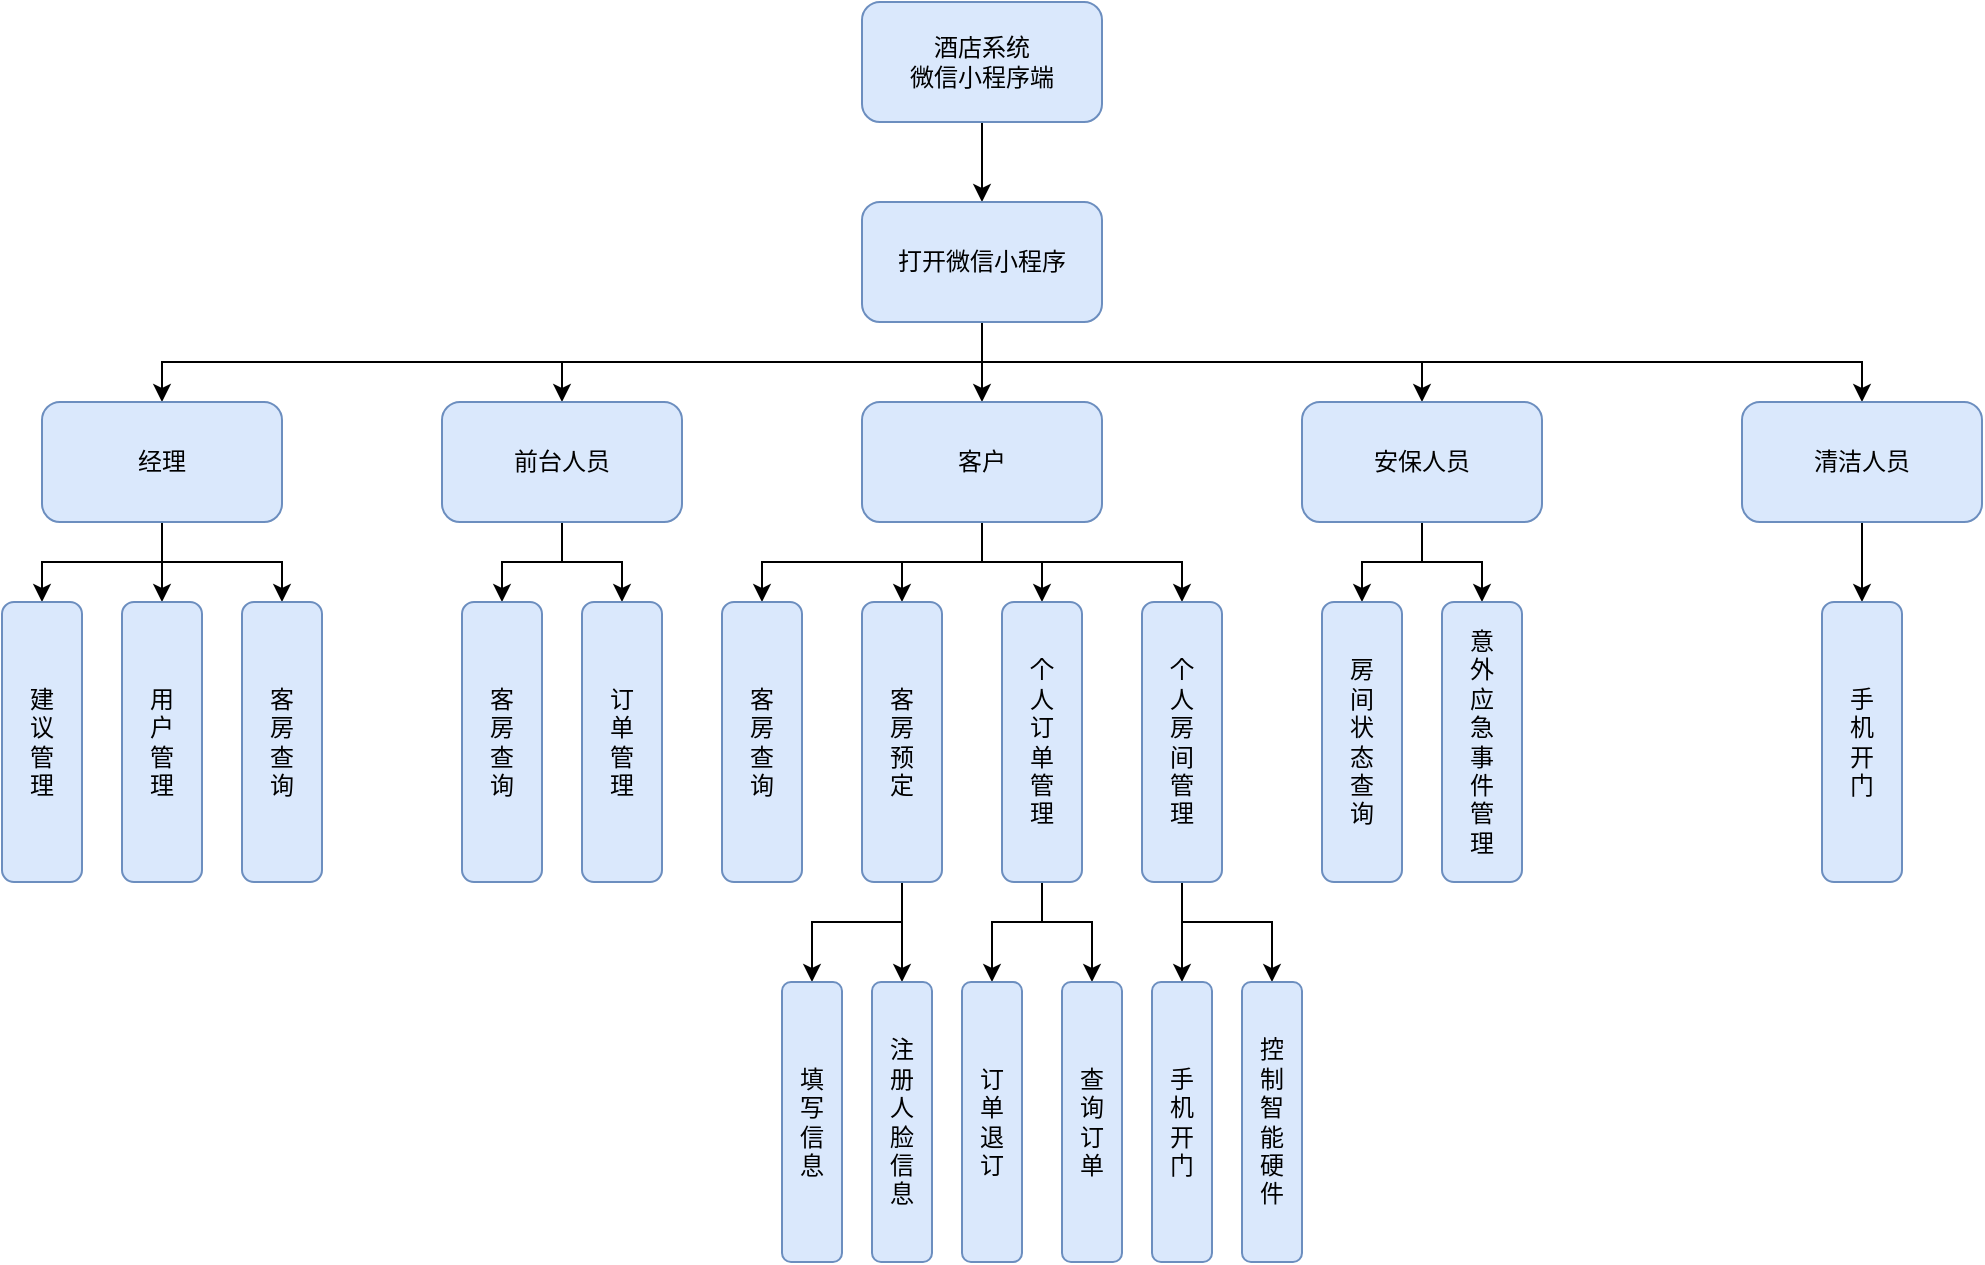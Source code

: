 <mxfile version="13.7.9" type="device"><diagram id="FxMbpyDDI_e7r2kE3yq9" name="Page-1"><mxGraphModel dx="1425" dy="836" grid="1" gridSize="10" guides="1" tooltips="1" connect="1" arrows="1" fold="1" page="1" pageScale="1" pageWidth="3300" pageHeight="4681" math="0" shadow="0"><root><mxCell id="0"/><mxCell id="1" parent="0"/><mxCell id="kzuon1sbpij1DsOQeoOr-3" style="edgeStyle=orthogonalEdgeStyle;rounded=0;orthogonalLoop=1;jettySize=auto;html=1;entryX=0.5;entryY=0;entryDx=0;entryDy=0;shadow=0;sketch=0;" parent="1" source="kzuon1sbpij1DsOQeoOr-1" target="kzuon1sbpij1DsOQeoOr-2" edge="1"><mxGeometry relative="1" as="geometry"/></mxCell><mxCell id="kzuon1sbpij1DsOQeoOr-1" value="酒店系统&lt;br&gt;微信小程序端" style="rounded=1;whiteSpace=wrap;html=1;fillColor=#dae8fc;strokeColor=#6c8ebf;shadow=0;glass=0;sketch=0;" parent="1" vertex="1"><mxGeometry x="790" y="150" width="120" height="60" as="geometry"/></mxCell><mxCell id="kzuon1sbpij1DsOQeoOr-7" style="edgeStyle=orthogonalEdgeStyle;rounded=0;orthogonalLoop=1;jettySize=auto;html=1;shadow=0;sketch=0;" parent="1" source="kzuon1sbpij1DsOQeoOr-2" target="kzuon1sbpij1DsOQeoOr-5" edge="1"><mxGeometry relative="1" as="geometry"/></mxCell><mxCell id="kzuon1sbpij1DsOQeoOr-12" style="edgeStyle=orthogonalEdgeStyle;rounded=0;orthogonalLoop=1;jettySize=auto;html=1;entryX=0.5;entryY=0;entryDx=0;entryDy=0;shadow=0;sketch=0;" parent="1" source="kzuon1sbpij1DsOQeoOr-2" target="kzuon1sbpij1DsOQeoOr-4" edge="1"><mxGeometry relative="1" as="geometry"><Array as="points"><mxPoint x="850" y="330"/><mxPoint x="640" y="330"/></Array></mxGeometry></mxCell><mxCell id="xIxj1vAI5MPoe2uR_3SQ-5" style="edgeStyle=orthogonalEdgeStyle;rounded=0;orthogonalLoop=1;jettySize=auto;html=1;shadow=0;sketch=0;" parent="1" source="kzuon1sbpij1DsOQeoOr-2" target="kzuon1sbpij1DsOQeoOr-8" edge="1"><mxGeometry relative="1" as="geometry"><Array as="points"><mxPoint x="850" y="330"/><mxPoint x="1070" y="330"/></Array></mxGeometry></mxCell><mxCell id="mALoSVEETZXP9PL1fo5P-23" style="edgeStyle=orthogonalEdgeStyle;rounded=0;orthogonalLoop=1;jettySize=auto;html=1;" edge="1" parent="1" source="kzuon1sbpij1DsOQeoOr-2" target="mALoSVEETZXP9PL1fo5P-22"><mxGeometry relative="1" as="geometry"><Array as="points"><mxPoint x="850" y="330"/><mxPoint x="1290" y="330"/></Array></mxGeometry></mxCell><mxCell id="mALoSVEETZXP9PL1fo5P-37" style="edgeStyle=orthogonalEdgeStyle;rounded=0;orthogonalLoop=1;jettySize=auto;html=1;entryX=0.5;entryY=0;entryDx=0;entryDy=0;" edge="1" parent="1" source="kzuon1sbpij1DsOQeoOr-2" target="mALoSVEETZXP9PL1fo5P-30"><mxGeometry relative="1" as="geometry"><Array as="points"><mxPoint x="850" y="330"/><mxPoint x="440" y="330"/></Array></mxGeometry></mxCell><mxCell id="kzuon1sbpij1DsOQeoOr-2" value="打开微信小程序" style="rounded=1;whiteSpace=wrap;html=1;fillColor=#dae8fc;strokeColor=#6c8ebf;shadow=0;sketch=0;" parent="1" vertex="1"><mxGeometry x="790" y="250" width="120" height="60" as="geometry"/></mxCell><mxCell id="mALoSVEETZXP9PL1fo5P-35" style="edgeStyle=orthogonalEdgeStyle;rounded=0;orthogonalLoop=1;jettySize=auto;html=1;entryX=0.5;entryY=0;entryDx=0;entryDy=0;" edge="1" parent="1" source="kzuon1sbpij1DsOQeoOr-4" target="kzuon1sbpij1DsOQeoOr-16"><mxGeometry relative="1" as="geometry"/></mxCell><mxCell id="mALoSVEETZXP9PL1fo5P-36" style="edgeStyle=orthogonalEdgeStyle;rounded=0;orthogonalLoop=1;jettySize=auto;html=1;entryX=0.5;entryY=0;entryDx=0;entryDy=0;" edge="1" parent="1" source="kzuon1sbpij1DsOQeoOr-4" target="kzuon1sbpij1DsOQeoOr-17"><mxGeometry relative="1" as="geometry"/></mxCell><mxCell id="kzuon1sbpij1DsOQeoOr-4" value="前台人员" style="rounded=1;whiteSpace=wrap;html=1;fillColor=#dae8fc;strokeColor=#6c8ebf;shadow=0;sketch=0;" parent="1" vertex="1"><mxGeometry x="580" y="350" width="120" height="60" as="geometry"/></mxCell><mxCell id="mALoSVEETZXP9PL1fo5P-9" style="edgeStyle=orthogonalEdgeStyle;rounded=0;orthogonalLoop=1;jettySize=auto;html=1;entryX=0.5;entryY=0;entryDx=0;entryDy=0;" edge="1" parent="1" source="kzuon1sbpij1DsOQeoOr-5" target="kzuon1sbpij1DsOQeoOr-14"><mxGeometry relative="1" as="geometry"/></mxCell><mxCell id="mALoSVEETZXP9PL1fo5P-19" style="edgeStyle=orthogonalEdgeStyle;rounded=0;orthogonalLoop=1;jettySize=auto;html=1;entryX=0.5;entryY=0;entryDx=0;entryDy=0;" edge="1" parent="1" source="kzuon1sbpij1DsOQeoOr-5" target="kzuon1sbpij1DsOQeoOr-15"><mxGeometry relative="1" as="geometry"/></mxCell><mxCell id="mALoSVEETZXP9PL1fo5P-20" style="edgeStyle=orthogonalEdgeStyle;rounded=0;orthogonalLoop=1;jettySize=auto;html=1;entryX=0.5;entryY=0;entryDx=0;entryDy=0;" edge="1" parent="1" source="kzuon1sbpij1DsOQeoOr-5" target="xIxj1vAI5MPoe2uR_3SQ-1"><mxGeometry relative="1" as="geometry"><Array as="points"><mxPoint x="850" y="430"/><mxPoint x="950" y="430"/></Array></mxGeometry></mxCell><mxCell id="mALoSVEETZXP9PL1fo5P-21" style="edgeStyle=orthogonalEdgeStyle;rounded=0;orthogonalLoop=1;jettySize=auto;html=1;entryX=0.5;entryY=0;entryDx=0;entryDy=0;" edge="1" parent="1" source="kzuon1sbpij1DsOQeoOr-5" target="kzuon1sbpij1DsOQeoOr-13"><mxGeometry relative="1" as="geometry"><Array as="points"><mxPoint x="850" y="430"/><mxPoint x="740" y="430"/></Array></mxGeometry></mxCell><mxCell id="kzuon1sbpij1DsOQeoOr-5" value="客户" style="rounded=1;whiteSpace=wrap;html=1;fillColor=#dae8fc;strokeColor=#6c8ebf;shadow=0;sketch=0;" parent="1" vertex="1"><mxGeometry x="790" y="350" width="120" height="60" as="geometry"/></mxCell><mxCell id="xIxj1vAI5MPoe2uR_3SQ-23" style="edgeStyle=orthogonalEdgeStyle;rounded=0;orthogonalLoop=1;jettySize=auto;html=1;entryX=0.5;entryY=0;entryDx=0;entryDy=0;shadow=0;sketch=0;" parent="1" source="kzuon1sbpij1DsOQeoOr-8" target="xIxj1vAI5MPoe2uR_3SQ-3" edge="1"><mxGeometry relative="1" as="geometry"/></mxCell><mxCell id="xIxj1vAI5MPoe2uR_3SQ-24" style="edgeStyle=orthogonalEdgeStyle;rounded=0;orthogonalLoop=1;jettySize=auto;html=1;entryX=0.5;entryY=0;entryDx=0;entryDy=0;shadow=0;sketch=0;" parent="1" source="kzuon1sbpij1DsOQeoOr-8" target="xIxj1vAI5MPoe2uR_3SQ-2" edge="1"><mxGeometry relative="1" as="geometry"/></mxCell><mxCell id="kzuon1sbpij1DsOQeoOr-8" value="安保人员" style="rounded=1;whiteSpace=wrap;html=1;fillColor=#dae8fc;strokeColor=#6c8ebf;shadow=0;sketch=0;" parent="1" vertex="1"><mxGeometry x="1010" y="350" width="120" height="60" as="geometry"/></mxCell><mxCell id="kzuon1sbpij1DsOQeoOr-13" value="&lt;span&gt;客&lt;/span&gt;&lt;br&gt;&lt;span&gt;房&lt;/span&gt;&lt;br&gt;&lt;span&gt;查&lt;/span&gt;&lt;br&gt;&lt;span&gt;询&lt;/span&gt;" style="rounded=1;whiteSpace=wrap;html=1;fillColor=#dae8fc;strokeColor=#6c8ebf;shadow=0;sketch=0;" parent="1" vertex="1"><mxGeometry x="720" y="450" width="40" height="140" as="geometry"/></mxCell><mxCell id="mALoSVEETZXP9PL1fo5P-15" style="edgeStyle=orthogonalEdgeStyle;rounded=0;orthogonalLoop=1;jettySize=auto;html=1;" edge="1" parent="1" source="kzuon1sbpij1DsOQeoOr-14" target="mALoSVEETZXP9PL1fo5P-6"><mxGeometry relative="1" as="geometry"><Array as="points"><mxPoint x="880" y="610"/><mxPoint x="905" y="610"/></Array></mxGeometry></mxCell><mxCell id="mALoSVEETZXP9PL1fo5P-16" style="edgeStyle=orthogonalEdgeStyle;rounded=0;orthogonalLoop=1;jettySize=auto;html=1;" edge="1" parent="1" source="kzuon1sbpij1DsOQeoOr-14" target="mALoSVEETZXP9PL1fo5P-5"><mxGeometry relative="1" as="geometry"><Array as="points"><mxPoint x="880" y="610"/><mxPoint x="855" y="610"/></Array></mxGeometry></mxCell><mxCell id="kzuon1sbpij1DsOQeoOr-14" value="个&lt;br&gt;人&lt;br&gt;订&lt;br&gt;单&lt;br&gt;管&lt;br&gt;理" style="rounded=1;whiteSpace=wrap;html=1;fillColor=#dae8fc;strokeColor=#6c8ebf;shadow=0;sketch=0;" parent="1" vertex="1"><mxGeometry x="860" y="450" width="40" height="140" as="geometry"/></mxCell><mxCell id="mALoSVEETZXP9PL1fo5P-17" style="edgeStyle=orthogonalEdgeStyle;rounded=0;orthogonalLoop=1;jettySize=auto;html=1;" edge="1" parent="1" source="kzuon1sbpij1DsOQeoOr-15" target="mALoSVEETZXP9PL1fo5P-1"><mxGeometry relative="1" as="geometry"><Array as="points"><mxPoint x="810" y="610"/><mxPoint x="765" y="610"/></Array></mxGeometry></mxCell><mxCell id="mALoSVEETZXP9PL1fo5P-18" style="edgeStyle=orthogonalEdgeStyle;rounded=0;orthogonalLoop=1;jettySize=auto;html=1;" edge="1" parent="1" source="kzuon1sbpij1DsOQeoOr-15" target="mALoSVEETZXP9PL1fo5P-2"><mxGeometry relative="1" as="geometry"/></mxCell><mxCell id="kzuon1sbpij1DsOQeoOr-15" value="客&lt;br&gt;房&lt;br&gt;预&lt;br&gt;定" style="rounded=1;whiteSpace=wrap;html=1;fillColor=#dae8fc;strokeColor=#6c8ebf;shadow=0;sketch=0;" parent="1" vertex="1"><mxGeometry x="790" y="450" width="40" height="140" as="geometry"/></mxCell><mxCell id="kzuon1sbpij1DsOQeoOr-16" value="客&lt;br&gt;房&lt;br&gt;查&lt;br&gt;询" style="rounded=1;whiteSpace=wrap;html=1;fillColor=#dae8fc;strokeColor=#6c8ebf;shadow=0;sketch=0;" parent="1" vertex="1"><mxGeometry x="590" y="450" width="40" height="140" as="geometry"/></mxCell><mxCell id="kzuon1sbpij1DsOQeoOr-17" value="订&lt;br&gt;单&lt;br&gt;管&lt;br&gt;理" style="rounded=1;whiteSpace=wrap;html=1;fillColor=#dae8fc;strokeColor=#6c8ebf;shadow=0;sketch=0;" parent="1" vertex="1"><mxGeometry x="650" y="450" width="40" height="140" as="geometry"/></mxCell><mxCell id="mALoSVEETZXP9PL1fo5P-12" style="edgeStyle=orthogonalEdgeStyle;rounded=0;orthogonalLoop=1;jettySize=auto;html=1;entryX=0.5;entryY=0;entryDx=0;entryDy=0;" edge="1" parent="1" source="xIxj1vAI5MPoe2uR_3SQ-1" target="mALoSVEETZXP9PL1fo5P-7"><mxGeometry relative="1" as="geometry"/></mxCell><mxCell id="mALoSVEETZXP9PL1fo5P-14" style="edgeStyle=orthogonalEdgeStyle;rounded=0;orthogonalLoop=1;jettySize=auto;html=1;" edge="1" parent="1" source="xIxj1vAI5MPoe2uR_3SQ-1" target="mALoSVEETZXP9PL1fo5P-8"><mxGeometry relative="1" as="geometry"><Array as="points"><mxPoint x="950" y="610"/><mxPoint x="995" y="610"/></Array></mxGeometry></mxCell><mxCell id="xIxj1vAI5MPoe2uR_3SQ-1" value="个&lt;br&gt;人&lt;br&gt;房&lt;br&gt;间&lt;br&gt;管&lt;br&gt;理" style="rounded=1;whiteSpace=wrap;html=1;fillColor=#dae8fc;strokeColor=#6c8ebf;shadow=0;sketch=0;" parent="1" vertex="1"><mxGeometry x="930" y="450" width="40" height="140" as="geometry"/></mxCell><mxCell id="xIxj1vAI5MPoe2uR_3SQ-2" value="意&lt;br&gt;外&lt;br&gt;应&lt;br&gt;急&lt;br&gt;事&lt;br&gt;件&lt;br&gt;管&lt;br&gt;理" style="rounded=1;whiteSpace=wrap;html=1;fillColor=#dae8fc;strokeColor=#6c8ebf;shadow=0;sketch=0;" parent="1" vertex="1"><mxGeometry x="1080" y="450" width="40" height="140" as="geometry"/></mxCell><mxCell id="xIxj1vAI5MPoe2uR_3SQ-3" value="房&lt;br&gt;间&lt;br&gt;状&lt;br&gt;态&lt;br&gt;查&lt;br&gt;询" style="rounded=1;whiteSpace=wrap;html=1;fillColor=#dae8fc;strokeColor=#6c8ebf;shadow=0;sketch=0;" parent="1" vertex="1"><mxGeometry x="1020" y="450" width="40" height="140" as="geometry"/></mxCell><mxCell id="mALoSVEETZXP9PL1fo5P-1" value="填&lt;br&gt;写&lt;br&gt;信&lt;br&gt;息" style="rounded=1;whiteSpace=wrap;html=1;fillColor=#dae8fc;strokeColor=#6c8ebf;shadow=0;sketch=0;" vertex="1" parent="1"><mxGeometry x="750" y="640" width="30" height="140" as="geometry"/></mxCell><mxCell id="mALoSVEETZXP9PL1fo5P-2" value="注&lt;br&gt;册&lt;br&gt;人&lt;br&gt;脸&lt;br&gt;信&lt;br&gt;息" style="rounded=1;whiteSpace=wrap;html=1;fillColor=#dae8fc;strokeColor=#6c8ebf;shadow=0;sketch=0;" vertex="1" parent="1"><mxGeometry x="795" y="640" width="30" height="140" as="geometry"/></mxCell><mxCell id="mALoSVEETZXP9PL1fo5P-5" value="订&lt;br&gt;单&lt;br&gt;退&lt;br&gt;订" style="rounded=1;whiteSpace=wrap;html=1;fillColor=#dae8fc;strokeColor=#6c8ebf;shadow=0;sketch=0;" vertex="1" parent="1"><mxGeometry x="840" y="640" width="30" height="140" as="geometry"/></mxCell><mxCell id="mALoSVEETZXP9PL1fo5P-6" value="查&lt;br&gt;询&lt;br&gt;订&lt;br&gt;单" style="rounded=1;whiteSpace=wrap;html=1;fillColor=#dae8fc;strokeColor=#6c8ebf;shadow=0;sketch=0;" vertex="1" parent="1"><mxGeometry x="890" y="640" width="30" height="140" as="geometry"/></mxCell><mxCell id="mALoSVEETZXP9PL1fo5P-7" value="手&lt;br&gt;机&lt;br&gt;开&lt;br&gt;门" style="rounded=1;whiteSpace=wrap;html=1;fillColor=#dae8fc;strokeColor=#6c8ebf;shadow=0;sketch=0;" vertex="1" parent="1"><mxGeometry x="935" y="640" width="30" height="140" as="geometry"/></mxCell><mxCell id="mALoSVEETZXP9PL1fo5P-8" value="控&lt;br&gt;制&lt;br&gt;智&lt;br&gt;能&lt;br&gt;硬&lt;br&gt;件" style="rounded=1;whiteSpace=wrap;html=1;fillColor=#dae8fc;strokeColor=#6c8ebf;shadow=0;sketch=0;" vertex="1" parent="1"><mxGeometry x="980" y="640" width="30" height="140" as="geometry"/></mxCell><mxCell id="mALoSVEETZXP9PL1fo5P-25" style="edgeStyle=orthogonalEdgeStyle;rounded=0;orthogonalLoop=1;jettySize=auto;html=1;" edge="1" parent="1" source="mALoSVEETZXP9PL1fo5P-22" target="mALoSVEETZXP9PL1fo5P-24"><mxGeometry relative="1" as="geometry"/></mxCell><mxCell id="mALoSVEETZXP9PL1fo5P-22" value="清洁人员" style="rounded=1;whiteSpace=wrap;html=1;fillColor=#dae8fc;strokeColor=#6c8ebf;shadow=0;sketch=0;" vertex="1" parent="1"><mxGeometry x="1230" y="350" width="120" height="60" as="geometry"/></mxCell><mxCell id="mALoSVEETZXP9PL1fo5P-24" value="手&lt;br&gt;机&lt;br&gt;开&lt;br&gt;门" style="rounded=1;whiteSpace=wrap;html=1;fillColor=#dae8fc;strokeColor=#6c8ebf;shadow=0;sketch=0;" vertex="1" parent="1"><mxGeometry x="1270" y="450" width="40" height="140" as="geometry"/></mxCell><mxCell id="mALoSVEETZXP9PL1fo5P-26" style="edgeStyle=orthogonalEdgeStyle;rounded=0;orthogonalLoop=1;jettySize=auto;html=1;shadow=0;sketch=0;" edge="1" parent="1" source="mALoSVEETZXP9PL1fo5P-30" target="mALoSVEETZXP9PL1fo5P-32"><mxGeometry relative="1" as="geometry"/></mxCell><mxCell id="mALoSVEETZXP9PL1fo5P-27" style="edgeStyle=orthogonalEdgeStyle;rounded=0;orthogonalLoop=1;jettySize=auto;html=1;entryX=0.5;entryY=0;entryDx=0;entryDy=0;shadow=0;sketch=0;" edge="1" parent="1" source="mALoSVEETZXP9PL1fo5P-30" target="mALoSVEETZXP9PL1fo5P-31"><mxGeometry relative="1" as="geometry"/></mxCell><mxCell id="mALoSVEETZXP9PL1fo5P-28" style="edgeStyle=orthogonalEdgeStyle;rounded=0;orthogonalLoop=1;jettySize=auto;html=1;shadow=0;sketch=0;" edge="1" parent="1" source="mALoSVEETZXP9PL1fo5P-30" target="mALoSVEETZXP9PL1fo5P-34"><mxGeometry relative="1" as="geometry"><Array as="points"><mxPoint x="440" y="430"/><mxPoint x="380" y="430"/></Array></mxGeometry></mxCell><mxCell id="mALoSVEETZXP9PL1fo5P-30" value="经理" style="rounded=1;whiteSpace=wrap;html=1;fillColor=#dae8fc;strokeColor=#6c8ebf;shadow=0;sketch=0;" vertex="1" parent="1"><mxGeometry x="380" y="350" width="120" height="60" as="geometry"/></mxCell><mxCell id="mALoSVEETZXP9PL1fo5P-31" value="用&lt;br&gt;户&lt;br&gt;管&lt;br&gt;理" style="rounded=1;whiteSpace=wrap;html=1;fillColor=#dae8fc;strokeColor=#6c8ebf;shadow=0;sketch=0;" vertex="1" parent="1"><mxGeometry x="420" y="450" width="40" height="140" as="geometry"/></mxCell><mxCell id="mALoSVEETZXP9PL1fo5P-32" value="客&lt;br&gt;房&lt;br&gt;查&lt;br&gt;询" style="rounded=1;whiteSpace=wrap;html=1;fillColor=#dae8fc;strokeColor=#6c8ebf;shadow=0;sketch=0;" vertex="1" parent="1"><mxGeometry x="480" y="450" width="40" height="140" as="geometry"/></mxCell><mxCell id="mALoSVEETZXP9PL1fo5P-34" value="建&lt;br&gt;议&lt;br&gt;管&lt;br&gt;理" style="rounded=1;whiteSpace=wrap;html=1;fillColor=#dae8fc;strokeColor=#6c8ebf;shadow=0;sketch=0;" vertex="1" parent="1"><mxGeometry x="360" y="450" width="40" height="140" as="geometry"/></mxCell></root></mxGraphModel></diagram></mxfile>